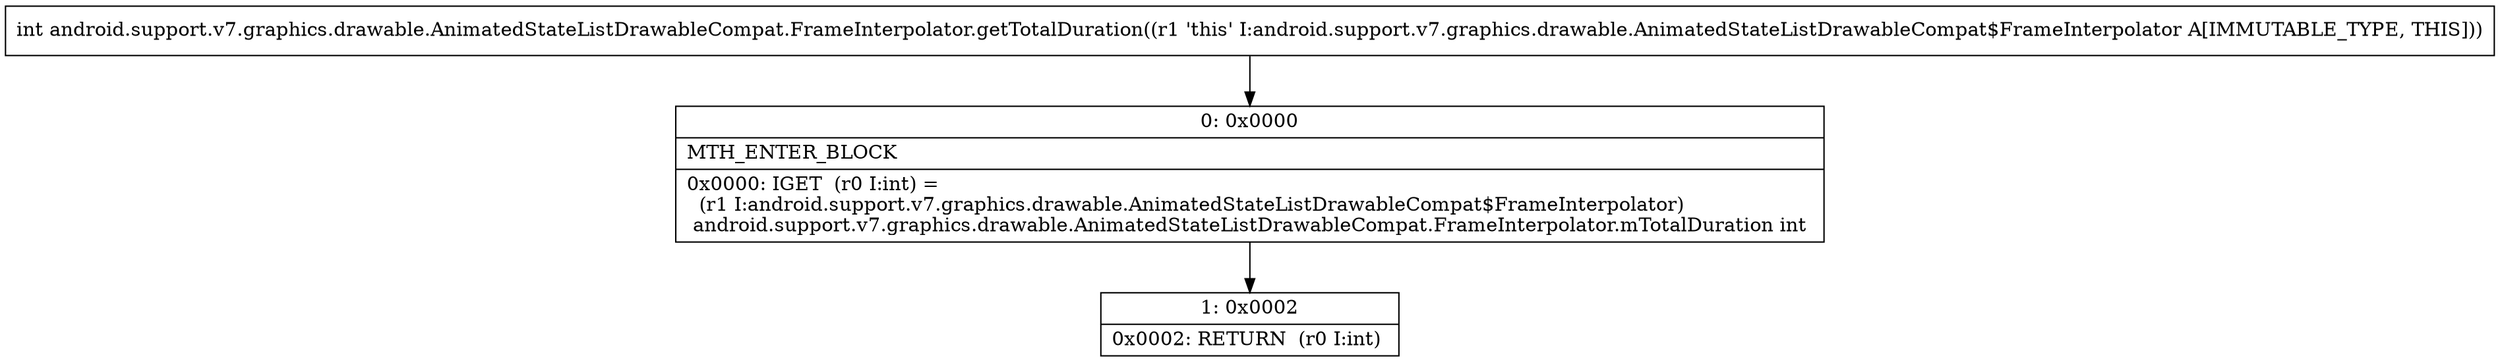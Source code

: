 digraph "CFG forandroid.support.v7.graphics.drawable.AnimatedStateListDrawableCompat.FrameInterpolator.getTotalDuration()I" {
Node_0 [shape=record,label="{0\:\ 0x0000|MTH_ENTER_BLOCK\l|0x0000: IGET  (r0 I:int) = \l  (r1 I:android.support.v7.graphics.drawable.AnimatedStateListDrawableCompat$FrameInterpolator)\l android.support.v7.graphics.drawable.AnimatedStateListDrawableCompat.FrameInterpolator.mTotalDuration int \l}"];
Node_1 [shape=record,label="{1\:\ 0x0002|0x0002: RETURN  (r0 I:int) \l}"];
MethodNode[shape=record,label="{int android.support.v7.graphics.drawable.AnimatedStateListDrawableCompat.FrameInterpolator.getTotalDuration((r1 'this' I:android.support.v7.graphics.drawable.AnimatedStateListDrawableCompat$FrameInterpolator A[IMMUTABLE_TYPE, THIS])) }"];
MethodNode -> Node_0;
Node_0 -> Node_1;
}

